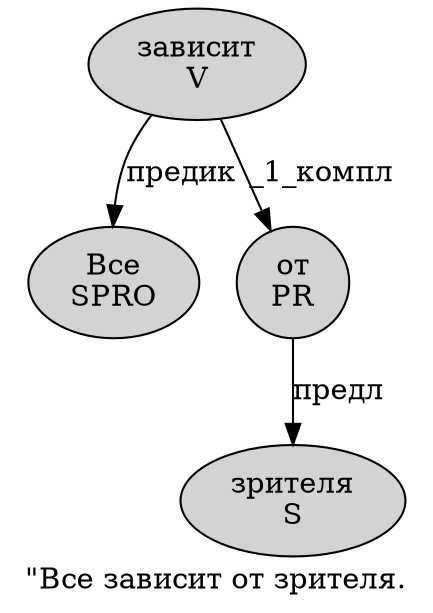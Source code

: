 digraph SENTENCE_690 {
	graph [label="\"Все зависит от зрителя."]
	node [style=filled]
		1 [label="Все
SPRO" color="" fillcolor=lightgray penwidth=1 shape=ellipse]
		2 [label="зависит
V" color="" fillcolor=lightgray penwidth=1 shape=ellipse]
		3 [label="от
PR" color="" fillcolor=lightgray penwidth=1 shape=ellipse]
		4 [label="зрителя
S" color="" fillcolor=lightgray penwidth=1 shape=ellipse]
			2 -> 1 [label="предик"]
			2 -> 3 [label="_1_компл"]
			3 -> 4 [label="предл"]
}